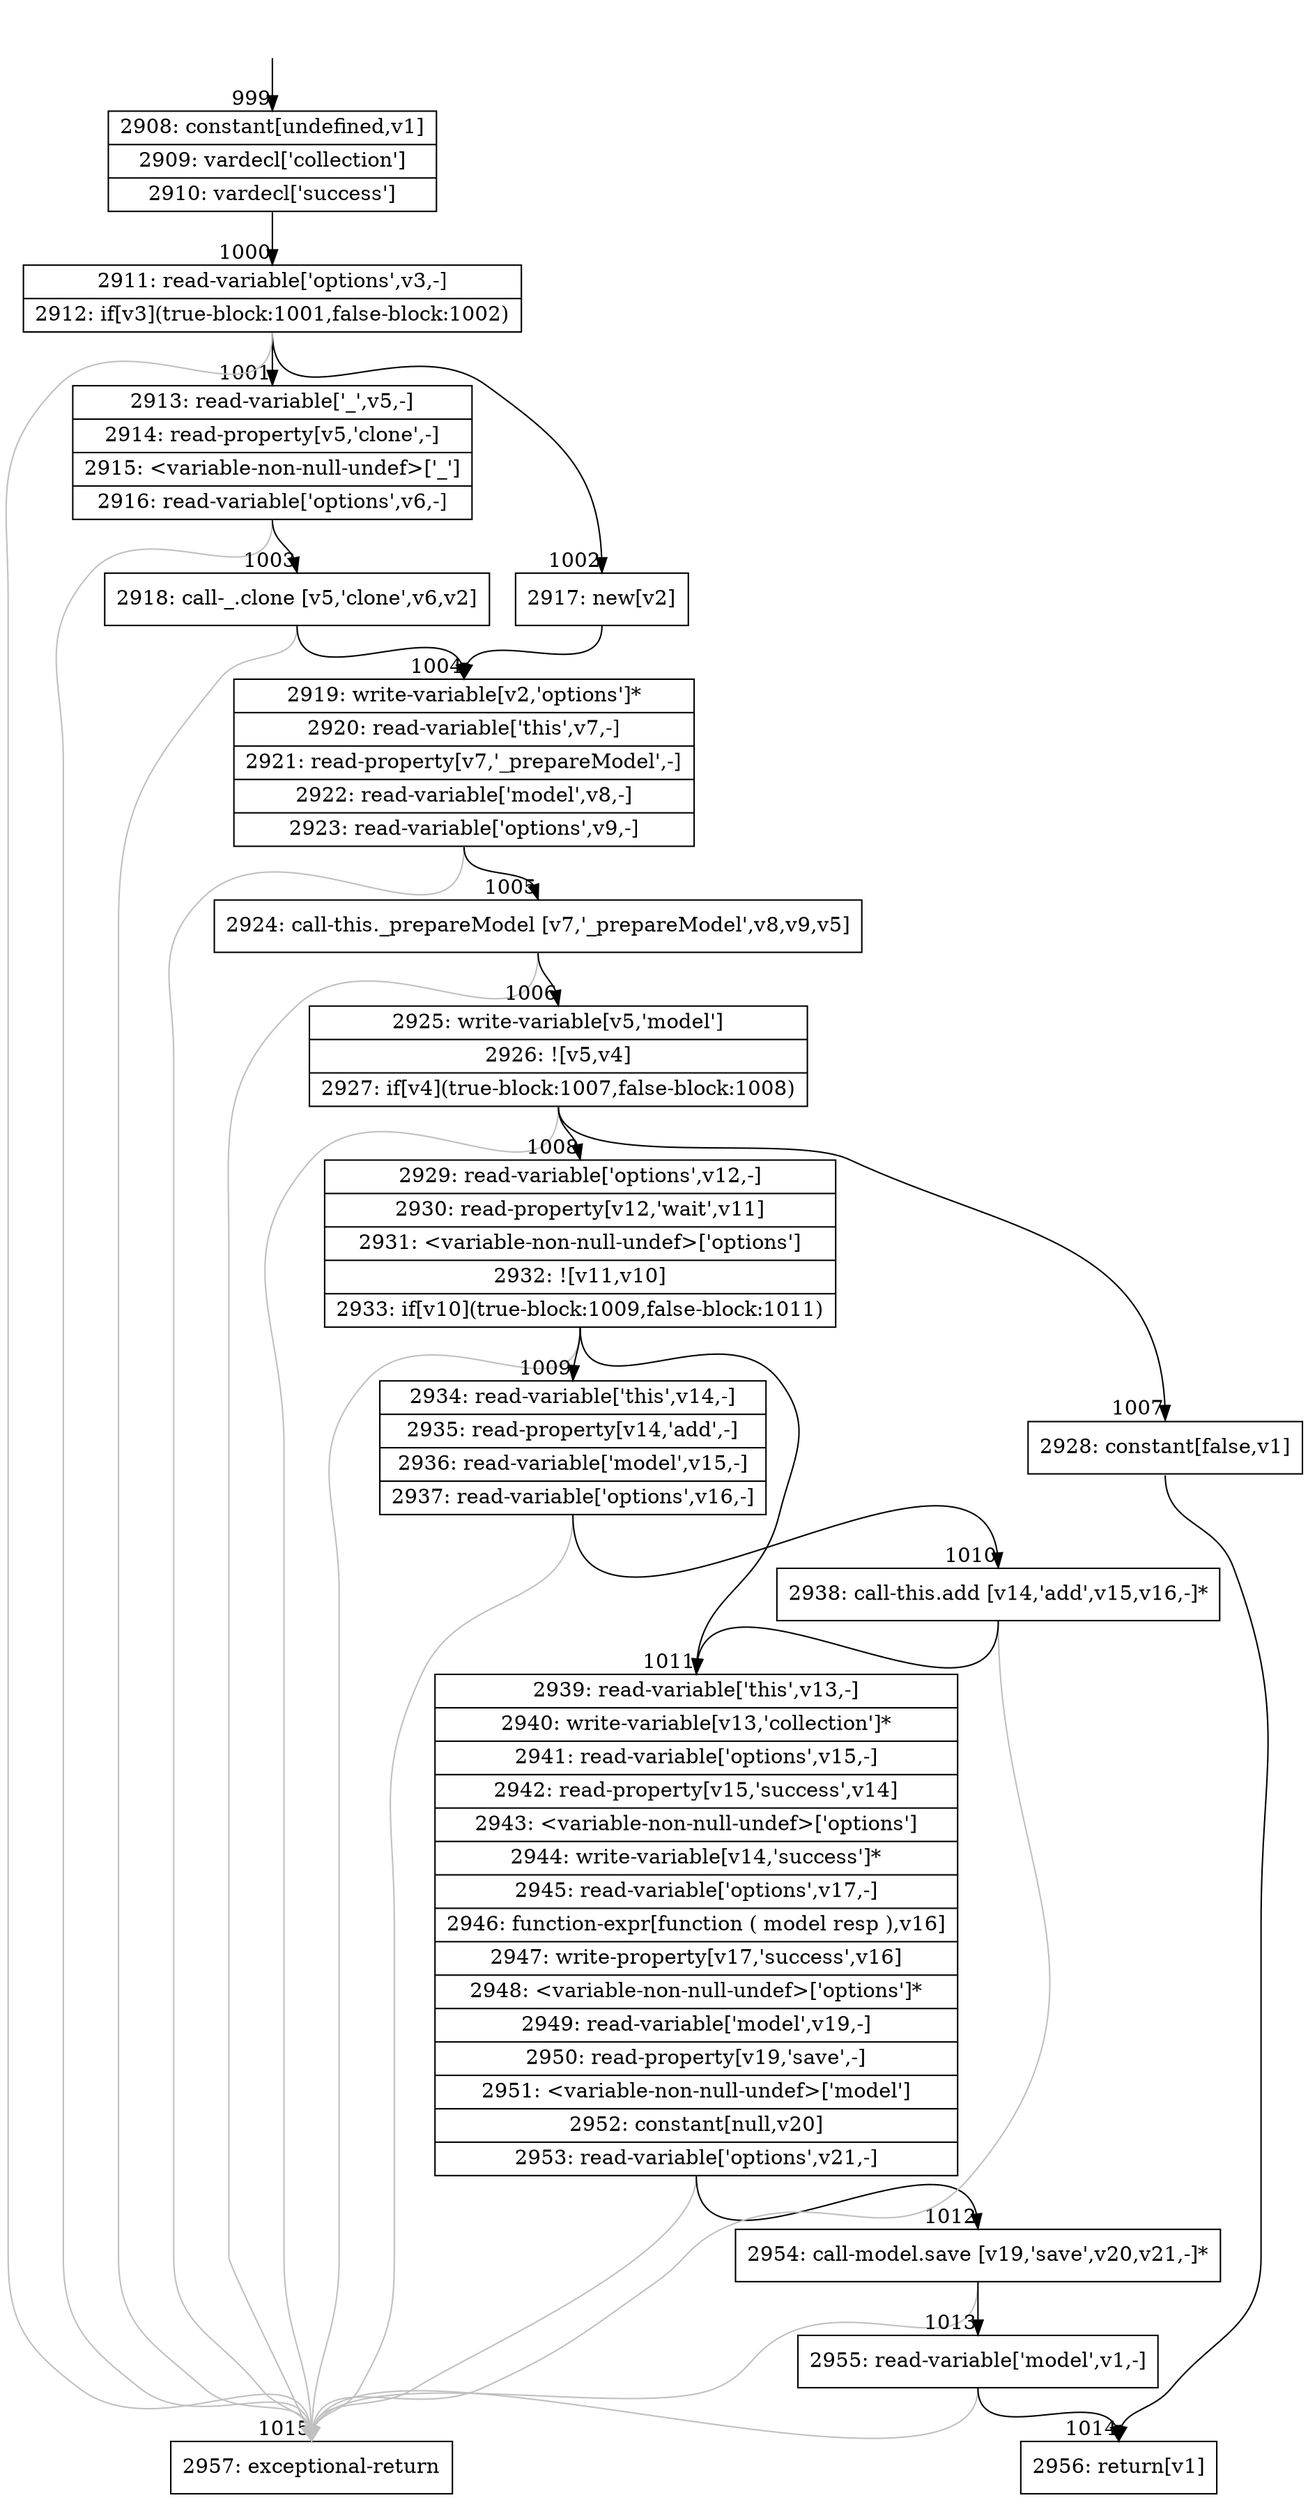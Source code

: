 digraph {
rankdir="TD"
BB_entry67[shape=none,label=""];
BB_entry67 -> BB999 [tailport=s, headport=n, headlabel="    999"]
BB999 [shape=record label="{2908: constant[undefined,v1]|2909: vardecl['collection']|2910: vardecl['success']}" ] 
BB999 -> BB1000 [tailport=s, headport=n, headlabel="      1000"]
BB1000 [shape=record label="{2911: read-variable['options',v3,-]|2912: if[v3](true-block:1001,false-block:1002)}" ] 
BB1000 -> BB1001 [tailport=s, headport=n, headlabel="      1001"]
BB1000 -> BB1002 [tailport=s, headport=n, headlabel="      1002"]
BB1000 -> BB1015 [tailport=s, headport=n, color=gray, headlabel="      1015"]
BB1001 [shape=record label="{2913: read-variable['_',v5,-]|2914: read-property[v5,'clone',-]|2915: \<variable-non-null-undef\>['_']|2916: read-variable['options',v6,-]}" ] 
BB1001 -> BB1003 [tailport=s, headport=n, headlabel="      1003"]
BB1001 -> BB1015 [tailport=s, headport=n, color=gray]
BB1002 [shape=record label="{2917: new[v2]}" ] 
BB1002 -> BB1004 [tailport=s, headport=n, headlabel="      1004"]
BB1003 [shape=record label="{2918: call-_.clone [v5,'clone',v6,v2]}" ] 
BB1003 -> BB1004 [tailport=s, headport=n]
BB1003 -> BB1015 [tailport=s, headport=n, color=gray]
BB1004 [shape=record label="{2919: write-variable[v2,'options']*|2920: read-variable['this',v7,-]|2921: read-property[v7,'_prepareModel',-]|2922: read-variable['model',v8,-]|2923: read-variable['options',v9,-]}" ] 
BB1004 -> BB1005 [tailport=s, headport=n, headlabel="      1005"]
BB1004 -> BB1015 [tailport=s, headport=n, color=gray]
BB1005 [shape=record label="{2924: call-this._prepareModel [v7,'_prepareModel',v8,v9,v5]}" ] 
BB1005 -> BB1006 [tailport=s, headport=n, headlabel="      1006"]
BB1005 -> BB1015 [tailport=s, headport=n, color=gray]
BB1006 [shape=record label="{2925: write-variable[v5,'model']|2926: ![v5,v4]|2927: if[v4](true-block:1007,false-block:1008)}" ] 
BB1006 -> BB1007 [tailport=s, headport=n, headlabel="      1007"]
BB1006 -> BB1008 [tailport=s, headport=n, headlabel="      1008"]
BB1006 -> BB1015 [tailport=s, headport=n, color=gray]
BB1007 [shape=record label="{2928: constant[false,v1]}" ] 
BB1007 -> BB1014 [tailport=s, headport=n, headlabel="      1014"]
BB1008 [shape=record label="{2929: read-variable['options',v12,-]|2930: read-property[v12,'wait',v11]|2931: \<variable-non-null-undef\>['options']|2932: ![v11,v10]|2933: if[v10](true-block:1009,false-block:1011)}" ] 
BB1008 -> BB1009 [tailport=s, headport=n, headlabel="      1009"]
BB1008 -> BB1011 [tailport=s, headport=n, headlabel="      1011"]
BB1008 -> BB1015 [tailport=s, headport=n, color=gray]
BB1009 [shape=record label="{2934: read-variable['this',v14,-]|2935: read-property[v14,'add',-]|2936: read-variable['model',v15,-]|2937: read-variable['options',v16,-]}" ] 
BB1009 -> BB1010 [tailport=s, headport=n, headlabel="      1010"]
BB1009 -> BB1015 [tailport=s, headport=n, color=gray]
BB1010 [shape=record label="{2938: call-this.add [v14,'add',v15,v16,-]*}" ] 
BB1010 -> BB1011 [tailport=s, headport=n]
BB1010 -> BB1015 [tailport=s, headport=n, color=gray]
BB1011 [shape=record label="{2939: read-variable['this',v13,-]|2940: write-variable[v13,'collection']*|2941: read-variable['options',v15,-]|2942: read-property[v15,'success',v14]|2943: \<variable-non-null-undef\>['options']|2944: write-variable[v14,'success']*|2945: read-variable['options',v17,-]|2946: function-expr[function ( model resp ),v16]|2947: write-property[v17,'success',v16]|2948: \<variable-non-null-undef\>['options']*|2949: read-variable['model',v19,-]|2950: read-property[v19,'save',-]|2951: \<variable-non-null-undef\>['model']|2952: constant[null,v20]|2953: read-variable['options',v21,-]}" ] 
BB1011 -> BB1012 [tailport=s, headport=n, headlabel="      1012"]
BB1011 -> BB1015 [tailport=s, headport=n, color=gray]
BB1012 [shape=record label="{2954: call-model.save [v19,'save',v20,v21,-]*}" ] 
BB1012 -> BB1013 [tailport=s, headport=n, headlabel="      1013"]
BB1012 -> BB1015 [tailport=s, headport=n, color=gray]
BB1013 [shape=record label="{2955: read-variable['model',v1,-]}" ] 
BB1013 -> BB1014 [tailport=s, headport=n]
BB1013 -> BB1015 [tailport=s, headport=n, color=gray]
BB1014 [shape=record label="{2956: return[v1]}" ] 
BB1015 [shape=record label="{2957: exceptional-return}" ] 
//#$~ 887
}
